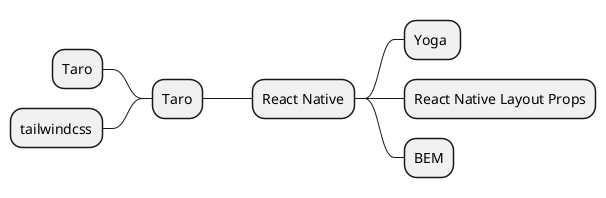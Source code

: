 @startmindmap
+ Taro
-- Taro
-- tailwindcss
++ React Native
+++  Yoga 
+++ React Native Layout Props
+++ BEM
@endmindmap